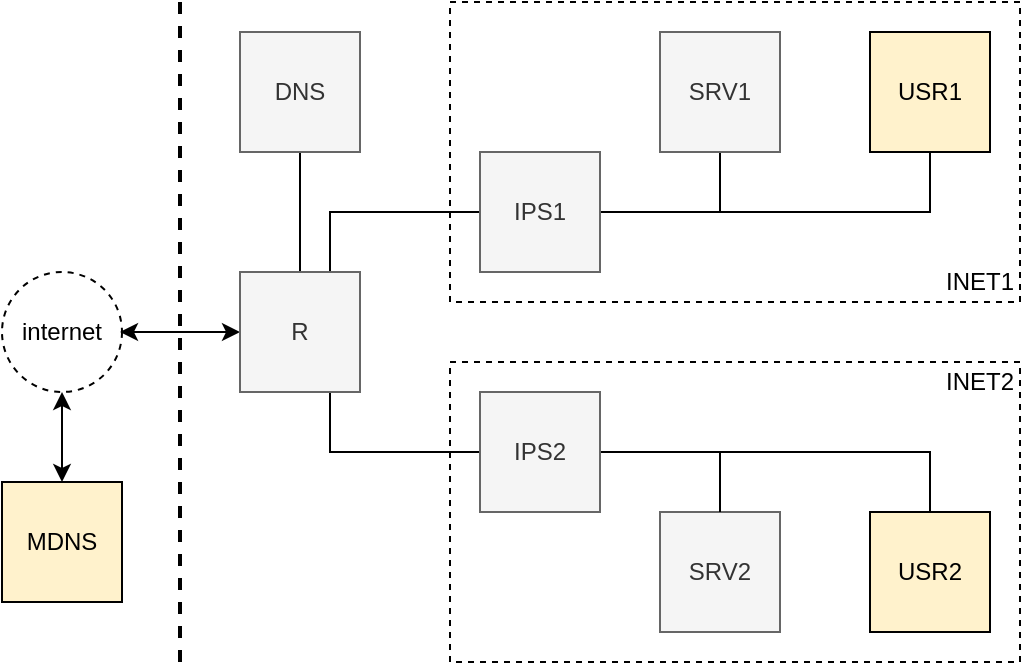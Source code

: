 <mxfile version="10.5.5" type="device"><diagram id="KTS-pofWcmG1Dpi4gqoH" name="Page-1"><mxGraphModel dx="797" dy="421" grid="0" gridSize="15" guides="1" tooltips="1" connect="1" arrows="1" fold="1" page="0" pageScale="1" pageWidth="827" pageHeight="1169" background="none" math="0" shadow="0"><root><mxCell id="0"/><mxCell id="1" parent="0"/><mxCell id="tJ00nQF2f4u_NjExWbHW-54" value="" style="rounded=0;whiteSpace=wrap;html=1;strokeColor=#000000;fillColor=none;dashed=1;" parent="1" vertex="1"><mxGeometry x="285" y="285" width="285" height="150" as="geometry"/></mxCell><mxCell id="tJ00nQF2f4u_NjExWbHW-33" style="edgeStyle=orthogonalEdgeStyle;rounded=0;orthogonalLoop=1;jettySize=auto;html=1;exitX=0;exitY=0.5;exitDx=0;exitDy=0;endArrow=classic;endFill=1;startArrow=classic;startFill=1;" parent="1" source="tJ00nQF2f4u_NjExWbHW-18" edge="1"><mxGeometry relative="1" as="geometry"><mxPoint x="120" y="450" as="targetPoint"/></mxGeometry></mxCell><mxCell id="Ry-p_QH1WSj4gBA9dAsj-1" style="edgeStyle=orthogonalEdgeStyle;rounded=0;orthogonalLoop=1;jettySize=auto;html=1;exitX=0.75;exitY=0;exitDx=0;exitDy=0;entryX=0;entryY=0.5;entryDx=0;entryDy=0;endArrow=none;endFill=0;" edge="1" parent="1" source="tJ00nQF2f4u_NjExWbHW-18" target="tJ00nQF2f4u_NjExWbHW-19"><mxGeometry relative="1" as="geometry"/></mxCell><mxCell id="Ry-p_QH1WSj4gBA9dAsj-2" style="edgeStyle=orthogonalEdgeStyle;rounded=0;orthogonalLoop=1;jettySize=auto;html=1;exitX=0.75;exitY=1;exitDx=0;exitDy=0;entryX=0;entryY=0.5;entryDx=0;entryDy=0;endArrow=none;endFill=0;" edge="1" parent="1" source="tJ00nQF2f4u_NjExWbHW-18" target="tJ00nQF2f4u_NjExWbHW-23"><mxGeometry relative="1" as="geometry"/></mxCell><mxCell id="Ry-p_QH1WSj4gBA9dAsj-10" style="edgeStyle=orthogonalEdgeStyle;rounded=0;orthogonalLoop=1;jettySize=auto;html=1;exitX=0.5;exitY=0;exitDx=0;exitDy=0;entryX=0.5;entryY=1;entryDx=0;entryDy=0;strokeWidth=1;endArrow=none;endFill=0;" edge="1" parent="1" source="tJ00nQF2f4u_NjExWbHW-18" target="Ry-p_QH1WSj4gBA9dAsj-9"><mxGeometry relative="1" as="geometry"/></mxCell><mxCell id="tJ00nQF2f4u_NjExWbHW-18" value="&lt;div&gt;R&lt;/div&gt;" style="whiteSpace=wrap;html=1;aspect=fixed;fillColor=#f5f5f5;strokeColor=#666666;fontColor=#333333;" parent="1" vertex="1"><mxGeometry x="180" y="420" width="60" height="60" as="geometry"/></mxCell><mxCell id="Ry-p_QH1WSj4gBA9dAsj-3" style="edgeStyle=orthogonalEdgeStyle;rounded=0;orthogonalLoop=1;jettySize=auto;html=1;exitX=1;exitY=0.5;exitDx=0;exitDy=0;entryX=0.5;entryY=1;entryDx=0;entryDy=0;endArrow=none;endFill=0;" edge="1" parent="1" source="tJ00nQF2f4u_NjExWbHW-19" target="tJ00nQF2f4u_NjExWbHW-20"><mxGeometry relative="1" as="geometry"/></mxCell><mxCell id="Ry-p_QH1WSj4gBA9dAsj-4" style="edgeStyle=orthogonalEdgeStyle;rounded=0;orthogonalLoop=1;jettySize=auto;html=1;exitX=1;exitY=0.5;exitDx=0;exitDy=0;entryX=0.5;entryY=1;entryDx=0;entryDy=0;endArrow=none;endFill=0;" edge="1" parent="1" source="tJ00nQF2f4u_NjExWbHW-19" target="tJ00nQF2f4u_NjExWbHW-40"><mxGeometry relative="1" as="geometry"/></mxCell><mxCell id="tJ00nQF2f4u_NjExWbHW-19" value="IPS1" style="whiteSpace=wrap;html=1;aspect=fixed;fillColor=#f5f5f5;strokeColor=#666666;fontColor=#333333;" parent="1" vertex="1"><mxGeometry x="300" y="360" width="60" height="60" as="geometry"/></mxCell><mxCell id="tJ00nQF2f4u_NjExWbHW-20" value="SRV1" style="whiteSpace=wrap;html=1;aspect=fixed;fillColor=#f5f5f5;strokeColor=#666666;fontColor=#333333;" parent="1" vertex="1"><mxGeometry x="390" y="300" width="60" height="60" as="geometry"/></mxCell><mxCell id="tJ00nQF2f4u_NjExWbHW-21" value="SRV2" style="whiteSpace=wrap;html=1;aspect=fixed;fillColor=#f5f5f5;strokeColor=#666666;fontColor=#333333;" parent="1" vertex="1"><mxGeometry x="390" y="540" width="60" height="60" as="geometry"/></mxCell><mxCell id="tJ00nQF2f4u_NjExWbHW-22" value="USR2" style="whiteSpace=wrap;html=1;aspect=fixed;fillColor=#fff2cc;strokeColor=#000000;" parent="1" vertex="1"><mxGeometry x="495" y="540" width="60" height="60" as="geometry"/></mxCell><mxCell id="tJ00nQF2f4u_NjExWbHW-59" style="edgeStyle=orthogonalEdgeStyle;rounded=0;orthogonalLoop=1;jettySize=auto;html=1;exitX=1;exitY=0.5;exitDx=0;exitDy=0;entryX=0.5;entryY=0;entryDx=0;entryDy=0;startArrow=none;startFill=0;endArrow=none;endFill=0;" parent="1" source="tJ00nQF2f4u_NjExWbHW-23" target="tJ00nQF2f4u_NjExWbHW-21" edge="1"><mxGeometry relative="1" as="geometry"/></mxCell><mxCell id="tJ00nQF2f4u_NjExWbHW-61" style="edgeStyle=orthogonalEdgeStyle;rounded=0;orthogonalLoop=1;jettySize=auto;html=1;exitX=1;exitY=0.5;exitDx=0;exitDy=0;entryX=0.5;entryY=0;entryDx=0;entryDy=0;startArrow=none;startFill=0;endArrow=none;endFill=0;" parent="1" source="tJ00nQF2f4u_NjExWbHW-23" target="tJ00nQF2f4u_NjExWbHW-22" edge="1"><mxGeometry relative="1" as="geometry"/></mxCell><mxCell id="tJ00nQF2f4u_NjExWbHW-23" value="IPS2" style="whiteSpace=wrap;html=1;aspect=fixed;fillColor=#f5f5f5;strokeColor=#666666;fontColor=#333333;" parent="1" vertex="1"><mxGeometry x="300" y="480" width="60" height="60" as="geometry"/></mxCell><mxCell id="tJ00nQF2f4u_NjExWbHW-56" style="edgeStyle=orthogonalEdgeStyle;rounded=0;orthogonalLoop=1;jettySize=auto;html=1;exitX=0.5;exitY=0;exitDx=0;exitDy=0;entryX=0.5;entryY=1;entryDx=0;entryDy=0;endArrow=classic;endFill=1;startArrow=classic;startFill=1;" parent="1" source="tJ00nQF2f4u_NjExWbHW-24" target="tJ00nQF2f4u_NjExWbHW-55" edge="1"><mxGeometry relative="1" as="geometry"/></mxCell><mxCell id="tJ00nQF2f4u_NjExWbHW-24" value="MDNS" style="whiteSpace=wrap;html=1;aspect=fixed;fillColor=#fff2cc;strokeColor=#000000;" parent="1" vertex="1"><mxGeometry x="61" y="525" width="60" height="60" as="geometry"/></mxCell><mxCell id="tJ00nQF2f4u_NjExWbHW-40" value="USR1" style="whiteSpace=wrap;html=1;aspect=fixed;fillColor=#fff2cc;strokeColor=#000000;" parent="1" vertex="1"><mxGeometry x="495" y="300" width="60" height="60" as="geometry"/></mxCell><mxCell id="tJ00nQF2f4u_NjExWbHW-55" value="internet" style="ellipse;whiteSpace=wrap;html=1;aspect=fixed;dashed=1;strokeColor=#000000;fillColor=none;" parent="1" vertex="1"><mxGeometry x="61" y="420" width="60" height="60" as="geometry"/></mxCell><mxCell id="tJ00nQF2f4u_NjExWbHW-62" value="" style="rounded=0;whiteSpace=wrap;html=1;dashed=1;strokeColor=#000000;fillColor=none;" parent="1" vertex="1"><mxGeometry x="285" y="345" as="geometry"/></mxCell><mxCell id="Ry-p_QH1WSj4gBA9dAsj-5" value="" style="rounded=0;whiteSpace=wrap;html=1;strokeColor=#000000;fillColor=none;dashed=1;" vertex="1" parent="1"><mxGeometry x="285" y="465" width="285" height="150" as="geometry"/></mxCell><mxCell id="Ry-p_QH1WSj4gBA9dAsj-6" value="INET1" style="text;html=1;strokeColor=none;fillColor=none;align=center;verticalAlign=middle;whiteSpace=wrap;rounded=0;" vertex="1" parent="1"><mxGeometry x="530" y="415" width="40" height="20" as="geometry"/></mxCell><mxCell id="Ry-p_QH1WSj4gBA9dAsj-7" value="INET2" style="text;html=1;strokeColor=none;fillColor=none;align=center;verticalAlign=middle;whiteSpace=wrap;rounded=0;" vertex="1" parent="1"><mxGeometry x="530" y="465" width="40" height="20" as="geometry"/></mxCell><mxCell id="Ry-p_QH1WSj4gBA9dAsj-8" value="" style="endArrow=none;dashed=1;html=1;strokeWidth=2;" edge="1" parent="1"><mxGeometry width="50" height="50" relative="1" as="geometry"><mxPoint x="150" y="615" as="sourcePoint"/><mxPoint x="150" y="285" as="targetPoint"/></mxGeometry></mxCell><mxCell id="Ry-p_QH1WSj4gBA9dAsj-9" value="DNS" style="whiteSpace=wrap;html=1;aspect=fixed;fillColor=#f5f5f5;strokeColor=#666666;fontColor=#333333;" vertex="1" parent="1"><mxGeometry x="180" y="300" width="60" height="60" as="geometry"/></mxCell></root></mxGraphModel></diagram></mxfile>